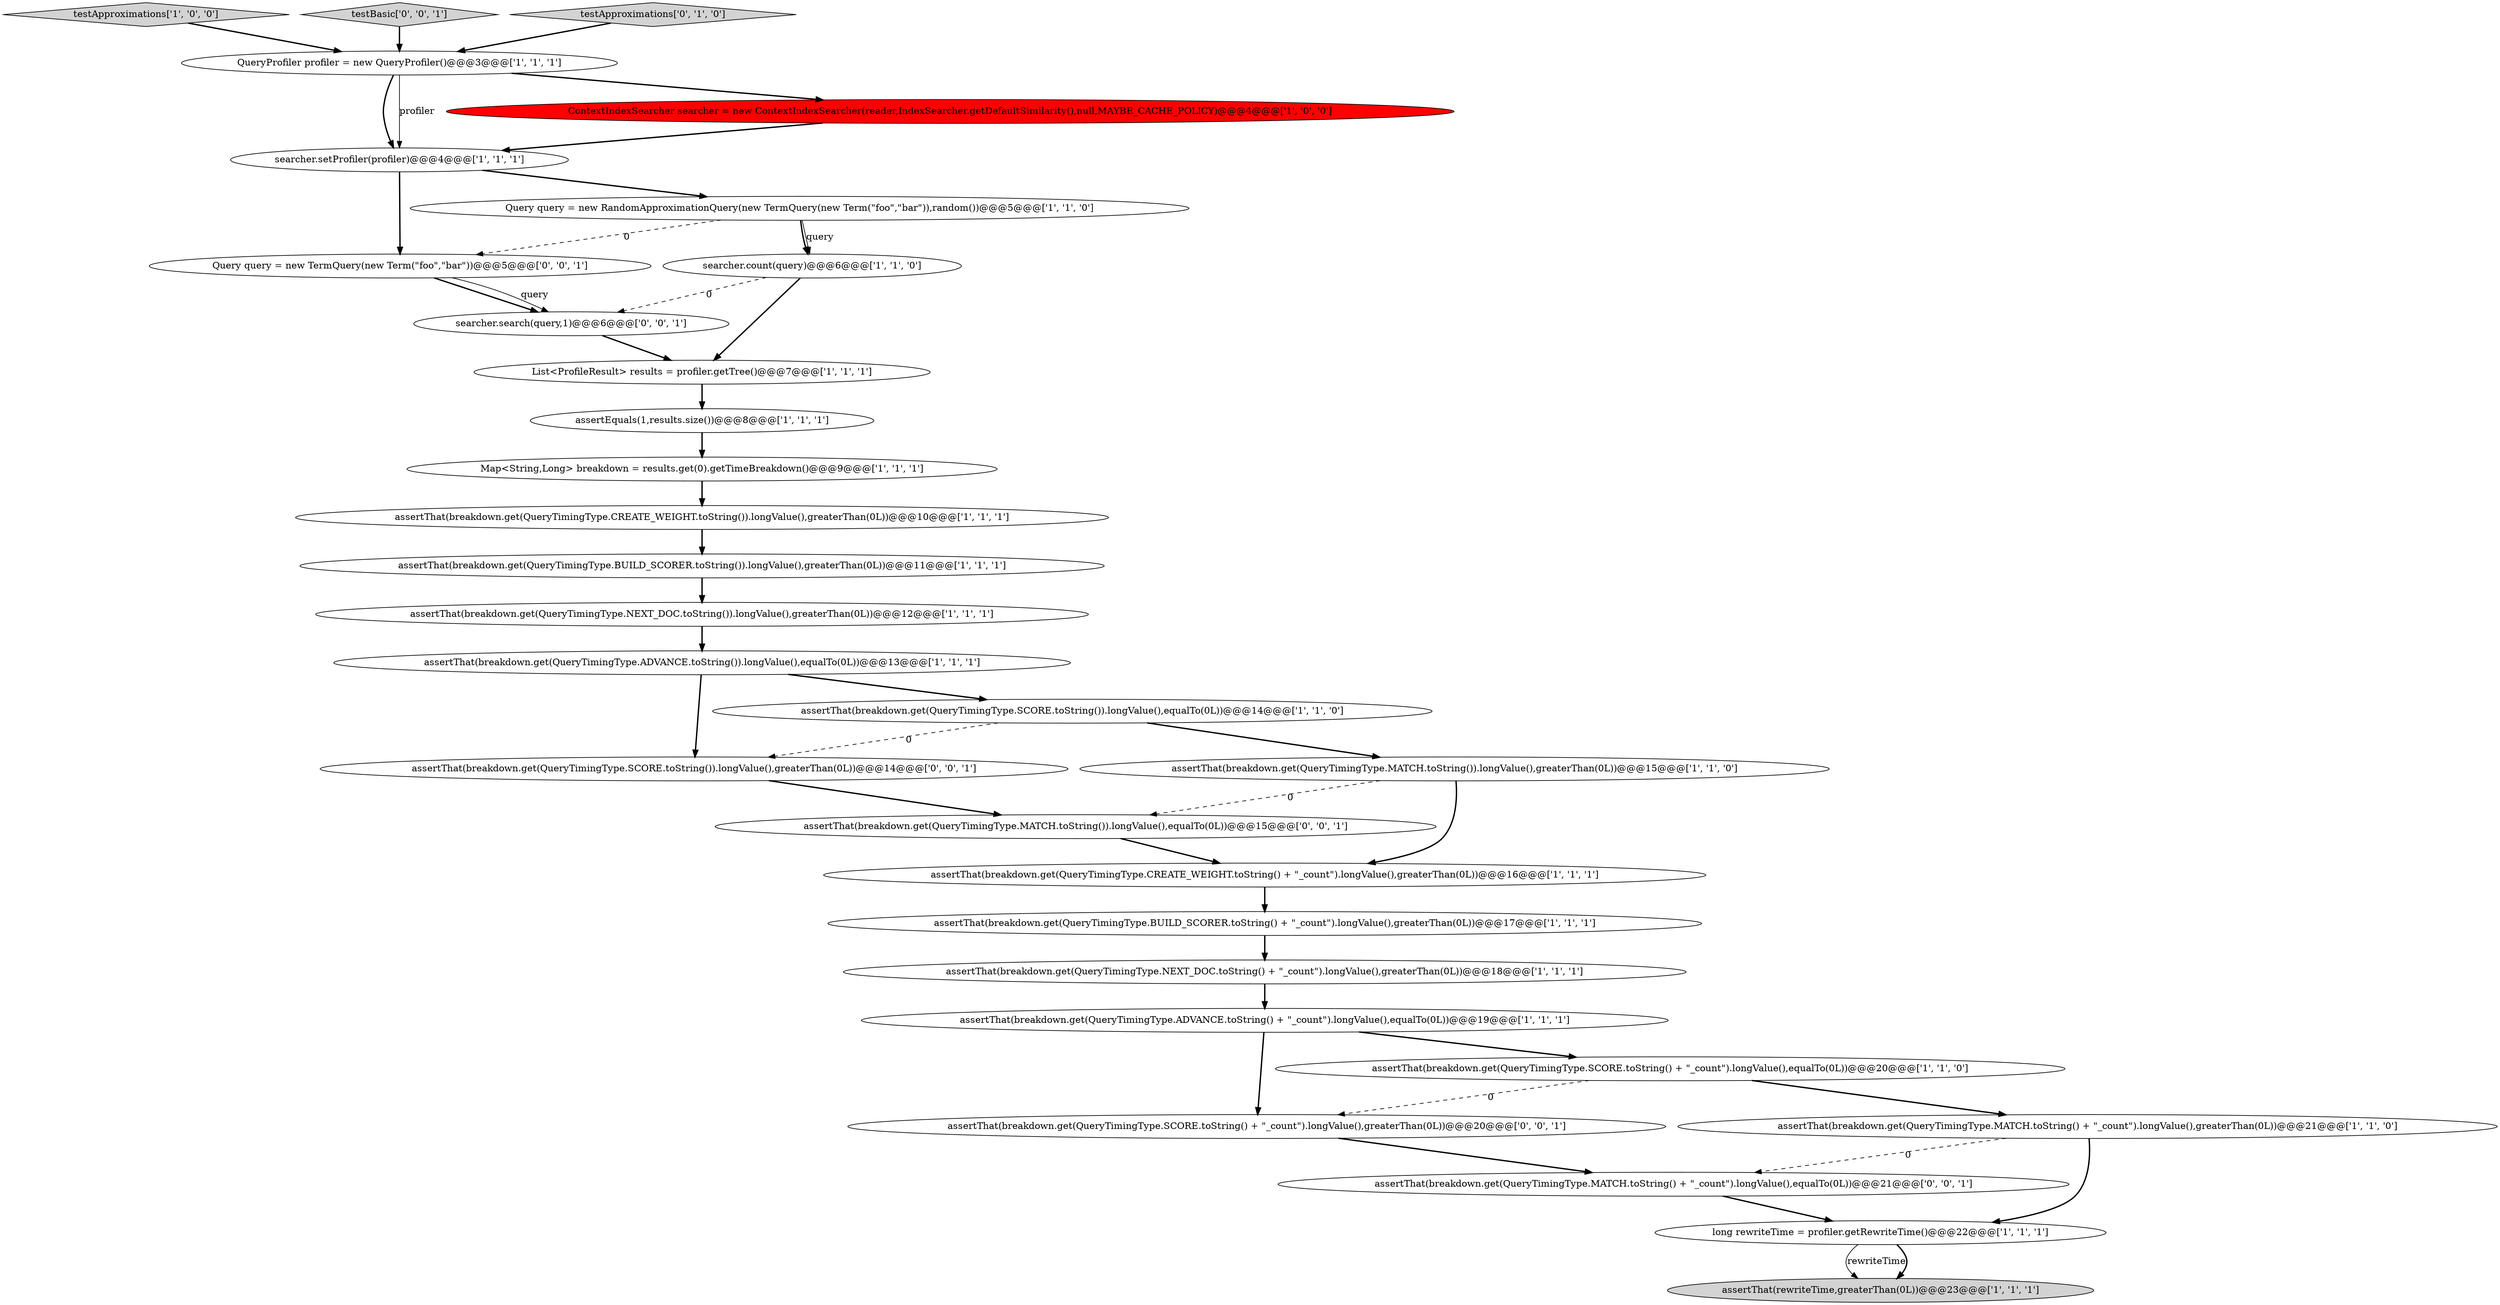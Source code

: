 digraph {
27 [style = filled, label = "assertThat(breakdown.get(QueryTimingType.SCORE.toString() + \"_count\").longValue(),greaterThan(0L))@@@20@@@['0', '0', '1']", fillcolor = white, shape = ellipse image = "AAA0AAABBB3BBB"];
30 [style = filled, label = "searcher.search(query,1)@@@6@@@['0', '0', '1']", fillcolor = white, shape = ellipse image = "AAA0AAABBB3BBB"];
13 [style = filled, label = "testApproximations['1', '0', '0']", fillcolor = lightgray, shape = diamond image = "AAA0AAABBB1BBB"];
6 [style = filled, label = "List<ProfileResult> results = profiler.getTree()@@@7@@@['1', '1', '1']", fillcolor = white, shape = ellipse image = "AAA0AAABBB1BBB"];
28 [style = filled, label = "testBasic['0', '0', '1']", fillcolor = lightgray, shape = diamond image = "AAA0AAABBB3BBB"];
23 [style = filled, label = "testApproximations['0', '1', '0']", fillcolor = lightgray, shape = diamond image = "AAA0AAABBB2BBB"];
26 [style = filled, label = "assertThat(breakdown.get(QueryTimingType.MATCH.toString() + \"_count\").longValue(),equalTo(0L))@@@21@@@['0', '0', '1']", fillcolor = white, shape = ellipse image = "AAA0AAABBB3BBB"];
4 [style = filled, label = "assertThat(breakdown.get(QueryTimingType.MATCH.toString()).longValue(),greaterThan(0L))@@@15@@@['1', '1', '0']", fillcolor = white, shape = ellipse image = "AAA0AAABBB1BBB"];
20 [style = filled, label = "Map<String,Long> breakdown = results.get(0).getTimeBreakdown()@@@9@@@['1', '1', '1']", fillcolor = white, shape = ellipse image = "AAA0AAABBB1BBB"];
0 [style = filled, label = "assertThat(breakdown.get(QueryTimingType.CREATE_WEIGHT.toString()).longValue(),greaterThan(0L))@@@10@@@['1', '1', '1']", fillcolor = white, shape = ellipse image = "AAA0AAABBB1BBB"];
8 [style = filled, label = "assertThat(breakdown.get(QueryTimingType.CREATE_WEIGHT.toString() + \"_count\").longValue(),greaterThan(0L))@@@16@@@['1', '1', '1']", fillcolor = white, shape = ellipse image = "AAA0AAABBB1BBB"];
1 [style = filled, label = "assertThat(breakdown.get(QueryTimingType.BUILD_SCORER.toString()).longValue(),greaterThan(0L))@@@11@@@['1', '1', '1']", fillcolor = white, shape = ellipse image = "AAA0AAABBB1BBB"];
25 [style = filled, label = "assertThat(breakdown.get(QueryTimingType.SCORE.toString()).longValue(),greaterThan(0L))@@@14@@@['0', '0', '1']", fillcolor = white, shape = ellipse image = "AAA0AAABBB3BBB"];
10 [style = filled, label = "assertEquals(1,results.size())@@@8@@@['1', '1', '1']", fillcolor = white, shape = ellipse image = "AAA0AAABBB1BBB"];
24 [style = filled, label = "Query query = new TermQuery(new Term(\"foo\",\"bar\"))@@@5@@@['0', '0', '1']", fillcolor = white, shape = ellipse image = "AAA0AAABBB3BBB"];
5 [style = filled, label = "long rewriteTime = profiler.getRewriteTime()@@@22@@@['1', '1', '1']", fillcolor = white, shape = ellipse image = "AAA0AAABBB1BBB"];
3 [style = filled, label = "assertThat(breakdown.get(QueryTimingType.NEXT_DOC.toString() + \"_count\").longValue(),greaterThan(0L))@@@18@@@['1', '1', '1']", fillcolor = white, shape = ellipse image = "AAA0AAABBB1BBB"];
18 [style = filled, label = "assertThat(breakdown.get(QueryTimingType.NEXT_DOC.toString()).longValue(),greaterThan(0L))@@@12@@@['1', '1', '1']", fillcolor = white, shape = ellipse image = "AAA0AAABBB1BBB"];
29 [style = filled, label = "assertThat(breakdown.get(QueryTimingType.MATCH.toString()).longValue(),equalTo(0L))@@@15@@@['0', '0', '1']", fillcolor = white, shape = ellipse image = "AAA0AAABBB3BBB"];
2 [style = filled, label = "assertThat(breakdown.get(QueryTimingType.BUILD_SCORER.toString() + \"_count\").longValue(),greaterThan(0L))@@@17@@@['1', '1', '1']", fillcolor = white, shape = ellipse image = "AAA0AAABBB1BBB"];
21 [style = filled, label = "assertThat(breakdown.get(QueryTimingType.MATCH.toString() + \"_count\").longValue(),greaterThan(0L))@@@21@@@['1', '1', '0']", fillcolor = white, shape = ellipse image = "AAA0AAABBB1BBB"];
12 [style = filled, label = "assertThat(breakdown.get(QueryTimingType.ADVANCE.toString()).longValue(),equalTo(0L))@@@13@@@['1', '1', '1']", fillcolor = white, shape = ellipse image = "AAA0AAABBB1BBB"];
22 [style = filled, label = "searcher.setProfiler(profiler)@@@4@@@['1', '1', '1']", fillcolor = white, shape = ellipse image = "AAA0AAABBB1BBB"];
16 [style = filled, label = "assertThat(breakdown.get(QueryTimingType.SCORE.toString()).longValue(),equalTo(0L))@@@14@@@['1', '1', '0']", fillcolor = white, shape = ellipse image = "AAA0AAABBB1BBB"];
19 [style = filled, label = "assertThat(rewriteTime,greaterThan(0L))@@@23@@@['1', '1', '1']", fillcolor = lightgray, shape = ellipse image = "AAA0AAABBB1BBB"];
17 [style = filled, label = "assertThat(breakdown.get(QueryTimingType.ADVANCE.toString() + \"_count\").longValue(),equalTo(0L))@@@19@@@['1', '1', '1']", fillcolor = white, shape = ellipse image = "AAA0AAABBB1BBB"];
14 [style = filled, label = "assertThat(breakdown.get(QueryTimingType.SCORE.toString() + \"_count\").longValue(),equalTo(0L))@@@20@@@['1', '1', '0']", fillcolor = white, shape = ellipse image = "AAA0AAABBB1BBB"];
11 [style = filled, label = "ContextIndexSearcher searcher = new ContextIndexSearcher(reader,IndexSearcher.getDefaultSimilarity(),null,MAYBE_CACHE_POLICY)@@@4@@@['1', '0', '0']", fillcolor = red, shape = ellipse image = "AAA1AAABBB1BBB"];
9 [style = filled, label = "searcher.count(query)@@@6@@@['1', '1', '0']", fillcolor = white, shape = ellipse image = "AAA0AAABBB1BBB"];
15 [style = filled, label = "QueryProfiler profiler = new QueryProfiler()@@@3@@@['1', '1', '1']", fillcolor = white, shape = ellipse image = "AAA0AAABBB1BBB"];
7 [style = filled, label = "Query query = new RandomApproximationQuery(new TermQuery(new Term(\"foo\",\"bar\")),random())@@@5@@@['1', '1', '0']", fillcolor = white, shape = ellipse image = "AAA0AAABBB1BBB"];
29->8 [style = bold, label=""];
10->20 [style = bold, label=""];
28->15 [style = bold, label=""];
26->5 [style = bold, label=""];
16->25 [style = dashed, label="0"];
5->19 [style = solid, label="rewriteTime"];
2->3 [style = bold, label=""];
20->0 [style = bold, label=""];
23->15 [style = bold, label=""];
18->12 [style = bold, label=""];
1->18 [style = bold, label=""];
12->16 [style = bold, label=""];
25->29 [style = bold, label=""];
30->6 [style = bold, label=""];
14->27 [style = dashed, label="0"];
22->7 [style = bold, label=""];
9->6 [style = bold, label=""];
15->22 [style = bold, label=""];
24->30 [style = bold, label=""];
7->9 [style = bold, label=""];
5->19 [style = bold, label=""];
21->5 [style = bold, label=""];
15->22 [style = solid, label="profiler"];
7->9 [style = solid, label="query"];
15->11 [style = bold, label=""];
8->2 [style = bold, label=""];
7->24 [style = dashed, label="0"];
17->14 [style = bold, label=""];
21->26 [style = dashed, label="0"];
0->1 [style = bold, label=""];
12->25 [style = bold, label=""];
6->10 [style = bold, label=""];
11->22 [style = bold, label=""];
4->8 [style = bold, label=""];
3->17 [style = bold, label=""];
24->30 [style = solid, label="query"];
13->15 [style = bold, label=""];
22->24 [style = bold, label=""];
17->27 [style = bold, label=""];
16->4 [style = bold, label=""];
4->29 [style = dashed, label="0"];
14->21 [style = bold, label=""];
9->30 [style = dashed, label="0"];
27->26 [style = bold, label=""];
}
